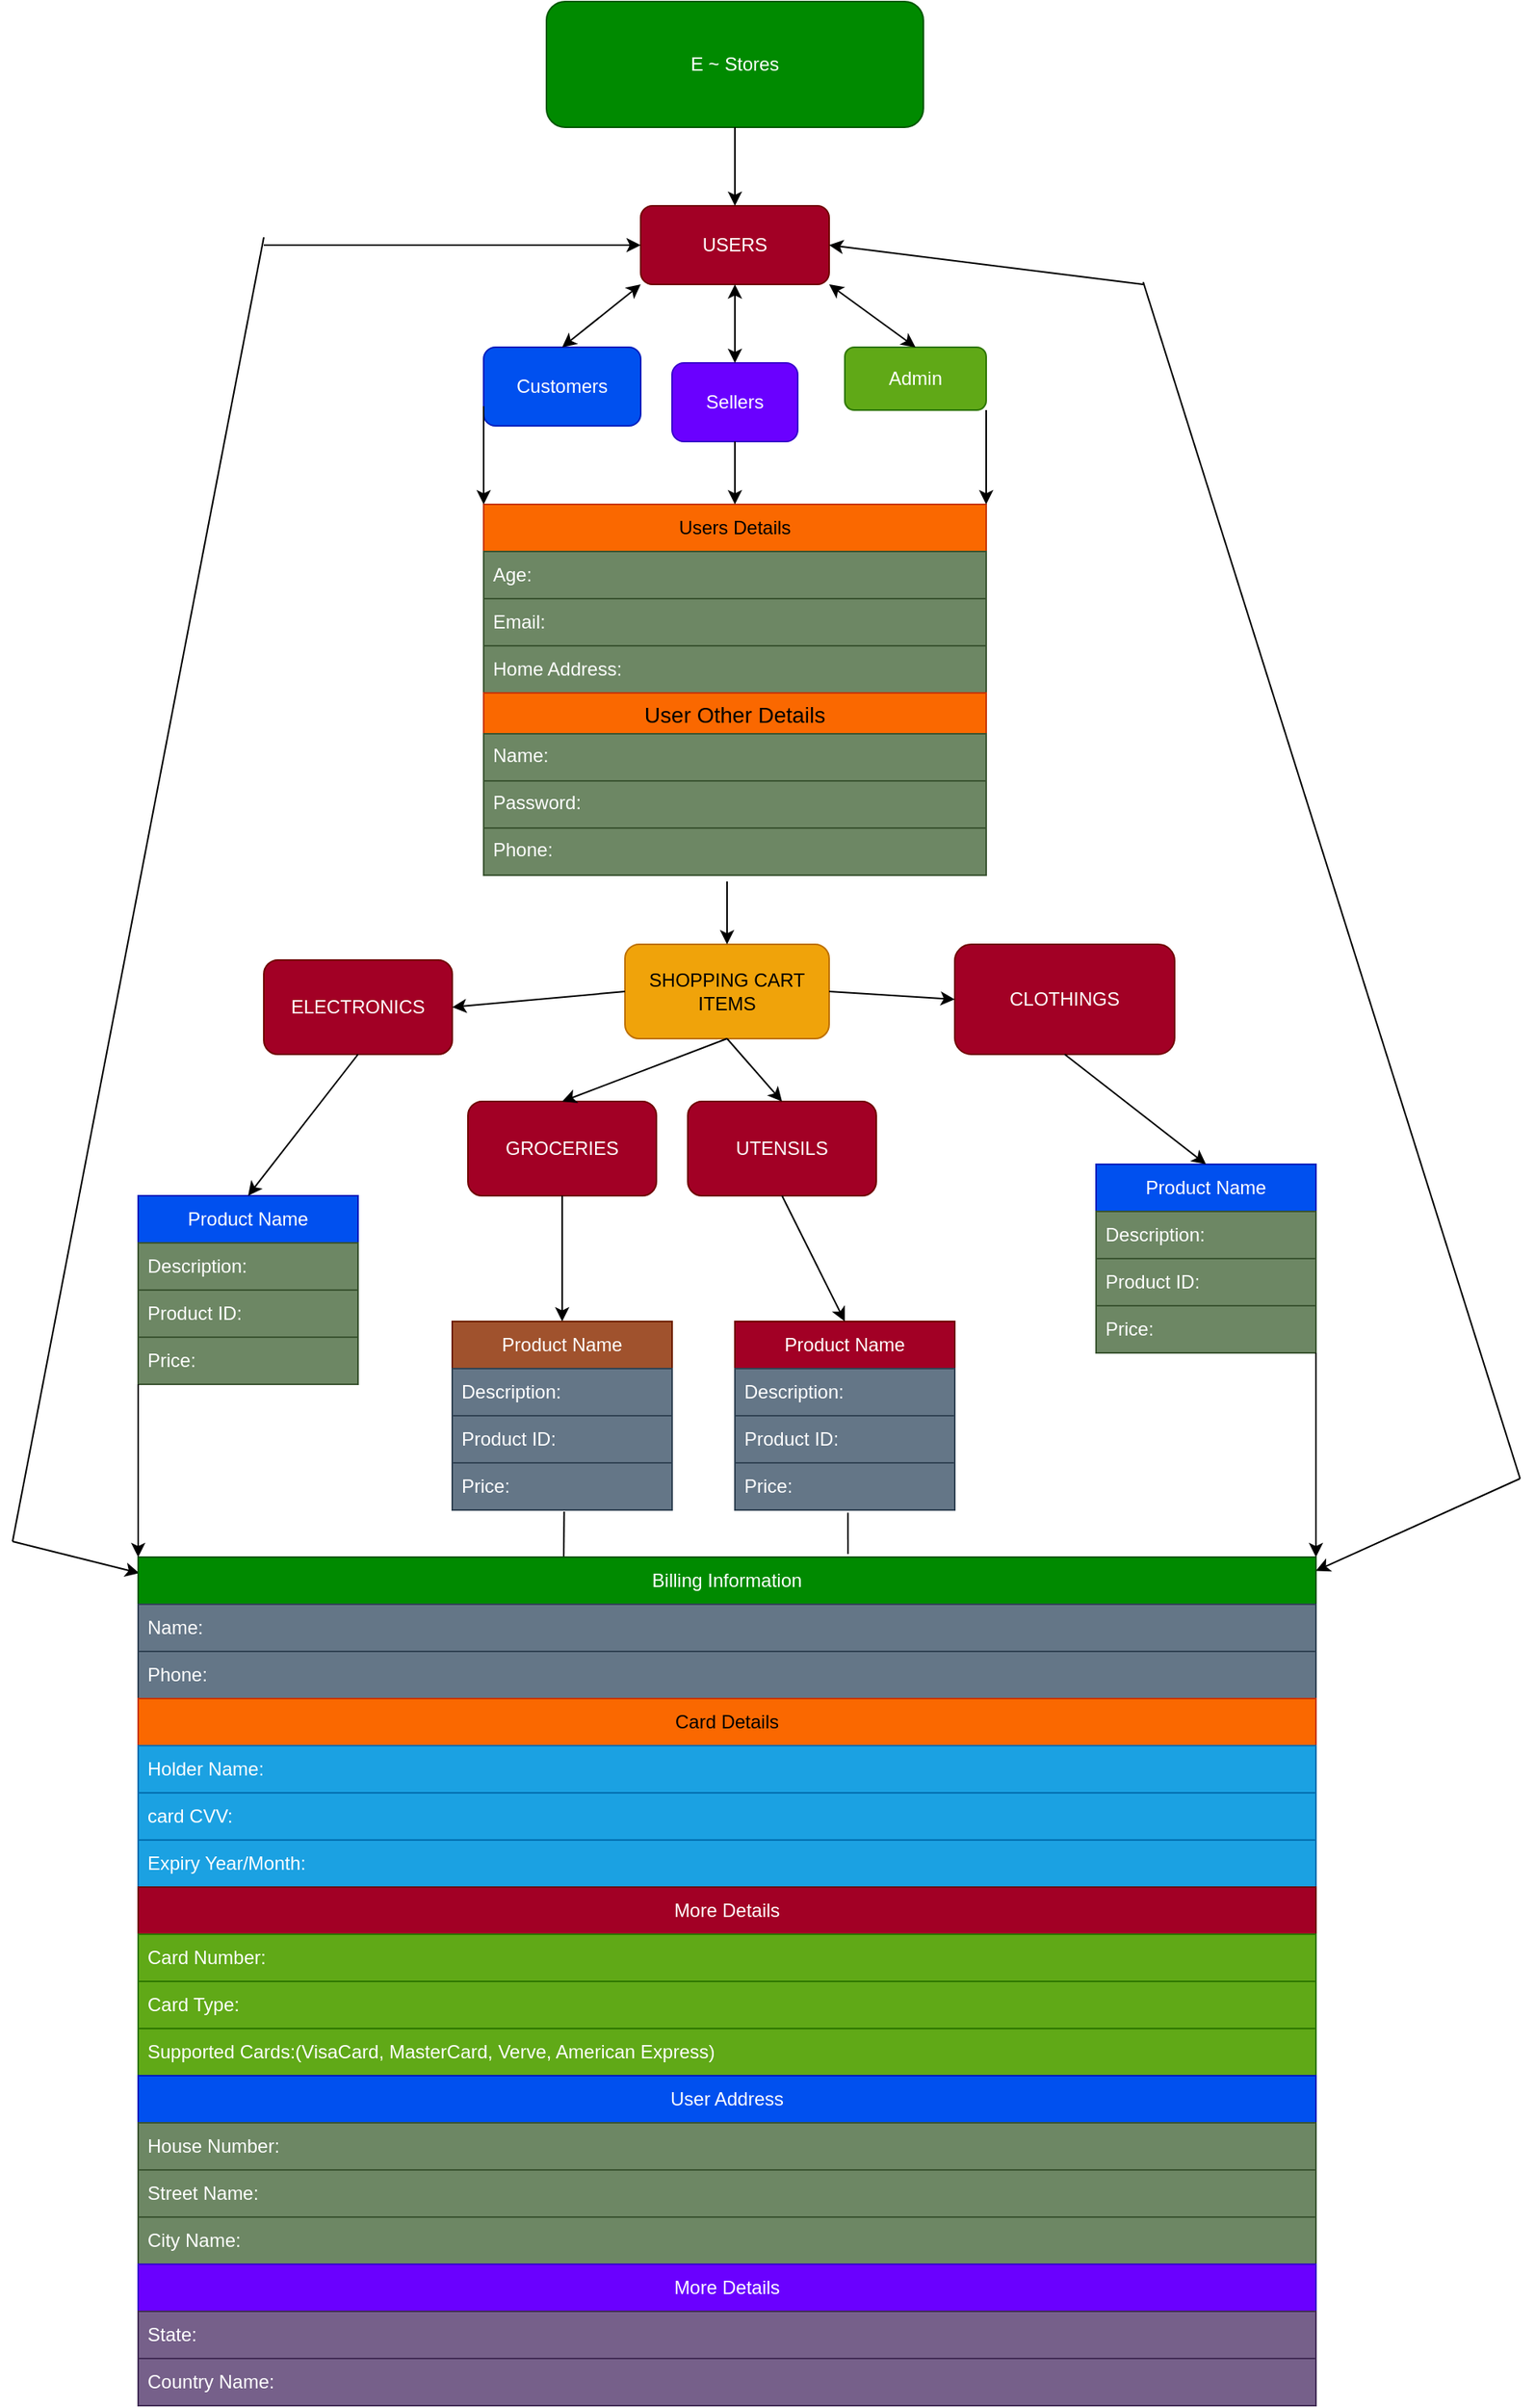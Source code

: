 <mxfile version="24.7.17">
  <diagram name="Page-1" id="V2vnXORwywTm9Ff_jUej">
    <mxGraphModel dx="1223" dy="800" grid="1" gridSize="10" guides="1" tooltips="1" connect="1" arrows="1" fold="1" page="1" pageScale="1" pageWidth="1200" pageHeight="1600" math="0" shadow="0">
      <root>
        <mxCell id="0" />
        <mxCell id="1" parent="0" />
        <mxCell id="o5fLMYKRSajH-GLKhDvp-1" value="E ~ Stores" style="rounded=1;whiteSpace=wrap;html=1;fillColor=#008a00;fontColor=#ffffff;strokeColor=#005700;" vertex="1" parent="1">
          <mxGeometry x="500" y="60" width="240" height="80" as="geometry" />
        </mxCell>
        <mxCell id="o5fLMYKRSajH-GLKhDvp-4" value="USERS" style="rounded=1;whiteSpace=wrap;html=1;fillColor=#a20025;fontColor=#ffffff;strokeColor=#6F0000;" vertex="1" parent="1">
          <mxGeometry x="560" y="190" width="120" height="50" as="geometry" />
        </mxCell>
        <mxCell id="o5fLMYKRSajH-GLKhDvp-7" value="Admin" style="rounded=1;whiteSpace=wrap;html=1;fillColor=#60a917;fontColor=#ffffff;strokeColor=#2D7600;" vertex="1" parent="1">
          <mxGeometry x="690" y="280" width="90" height="40" as="geometry" />
        </mxCell>
        <mxCell id="o5fLMYKRSajH-GLKhDvp-10" value="Sellers" style="rounded=1;whiteSpace=wrap;html=1;fillColor=#6a00ff;fontColor=#ffffff;strokeColor=#3700CC;" vertex="1" parent="1">
          <mxGeometry x="580" y="290" width="80" height="50" as="geometry" />
        </mxCell>
        <mxCell id="o5fLMYKRSajH-GLKhDvp-13" value="Customers" style="rounded=1;whiteSpace=wrap;html=1;fillColor=#0050ef;fontColor=#ffffff;strokeColor=#001DBC;" vertex="1" parent="1">
          <mxGeometry x="460" y="280" width="100" height="50" as="geometry" />
        </mxCell>
        <mxCell id="o5fLMYKRSajH-GLKhDvp-18" value="Users Details" style="swimlane;fontStyle=0;childLayout=stackLayout;horizontal=1;startSize=30;horizontalStack=0;resizeParent=1;resizeParentMax=0;resizeLast=0;collapsible=1;marginBottom=0;whiteSpace=wrap;html=1;fillColor=#fa6800;fontColor=#000000;strokeColor=#C73500;" vertex="1" parent="1">
          <mxGeometry x="460" y="380" width="320" height="120" as="geometry" />
        </mxCell>
        <mxCell id="o5fLMYKRSajH-GLKhDvp-19" value="Age:" style="text;align=left;verticalAlign=middle;spacingLeft=4;spacingRight=4;overflow=hidden;points=[[0,0.5],[1,0.5]];portConstraint=eastwest;rotatable=0;whiteSpace=wrap;html=1;fillColor=#6d8764;fontColor=#ffffff;strokeColor=#3A5431;" vertex="1" parent="o5fLMYKRSajH-GLKhDvp-18">
          <mxGeometry y="30" width="320" height="30" as="geometry" />
        </mxCell>
        <mxCell id="o5fLMYKRSajH-GLKhDvp-20" value="Email:" style="text;align=left;verticalAlign=middle;spacingLeft=4;spacingRight=4;overflow=hidden;points=[[0,0.5],[1,0.5]];portConstraint=eastwest;rotatable=0;whiteSpace=wrap;html=1;fillColor=#6d8764;fontColor=#ffffff;strokeColor=#3A5431;" vertex="1" parent="o5fLMYKRSajH-GLKhDvp-18">
          <mxGeometry y="60" width="320" height="30" as="geometry" />
        </mxCell>
        <mxCell id="o5fLMYKRSajH-GLKhDvp-21" value="Home Address:" style="text;align=left;verticalAlign=middle;spacingLeft=4;spacingRight=4;overflow=hidden;points=[[0,0.5],[1,0.5]];portConstraint=eastwest;rotatable=0;whiteSpace=wrap;html=1;fillColor=#6d8764;fontColor=#ffffff;strokeColor=#3A5431;" vertex="1" parent="o5fLMYKRSajH-GLKhDvp-18">
          <mxGeometry y="90" width="320" height="30" as="geometry" />
        </mxCell>
        <mxCell id="o5fLMYKRSajH-GLKhDvp-30" value="User Other Details" style="swimlane;fontStyle=0;childLayout=stackLayout;horizontal=1;startSize=26;horizontalStack=0;resizeParent=1;resizeParentMax=0;resizeLast=0;collapsible=1;marginBottom=0;align=center;fontSize=14;fillColor=#fa6800;fontColor=#000000;strokeColor=#C73500;" vertex="1" parent="1">
          <mxGeometry x="460" y="500" width="320" height="116" as="geometry" />
        </mxCell>
        <mxCell id="o5fLMYKRSajH-GLKhDvp-31" value="Name:" style="text;strokeColor=#3A5431;fillColor=#6d8764;spacingLeft=4;spacingRight=4;overflow=hidden;rotatable=0;points=[[0,0.5],[1,0.5]];portConstraint=eastwest;fontSize=12;whiteSpace=wrap;html=1;fontColor=#ffffff;" vertex="1" parent="o5fLMYKRSajH-GLKhDvp-30">
          <mxGeometry y="26" width="320" height="30" as="geometry" />
        </mxCell>
        <mxCell id="o5fLMYKRSajH-GLKhDvp-32" value="Password:" style="text;strokeColor=#3A5431;fillColor=#6d8764;spacingLeft=4;spacingRight=4;overflow=hidden;rotatable=0;points=[[0,0.5],[1,0.5]];portConstraint=eastwest;fontSize=12;whiteSpace=wrap;html=1;fontColor=#ffffff;" vertex="1" parent="o5fLMYKRSajH-GLKhDvp-30">
          <mxGeometry y="56" width="320" height="30" as="geometry" />
        </mxCell>
        <mxCell id="o5fLMYKRSajH-GLKhDvp-33" value="Phone:" style="text;strokeColor=#3A5431;fillColor=#6d8764;spacingLeft=4;spacingRight=4;overflow=hidden;rotatable=0;points=[[0,0.5],[1,0.5]];portConstraint=eastwest;fontSize=12;whiteSpace=wrap;html=1;fontColor=#ffffff;" vertex="1" parent="o5fLMYKRSajH-GLKhDvp-30">
          <mxGeometry y="86" width="320" height="30" as="geometry" />
        </mxCell>
        <mxCell id="o5fLMYKRSajH-GLKhDvp-35" value="SHOPPING CART&lt;div&gt;ITEMS&lt;/div&gt;" style="rounded=1;whiteSpace=wrap;html=1;fillColor=#f0a30a;fontColor=#000000;strokeColor=#BD7000;" vertex="1" parent="1">
          <mxGeometry x="550" y="660" width="130" height="60" as="geometry" />
        </mxCell>
        <mxCell id="o5fLMYKRSajH-GLKhDvp-37" value="ELECTRONICS" style="rounded=1;whiteSpace=wrap;html=1;fillColor=#a20025;fontColor=#ffffff;strokeColor=#6F0000;" vertex="1" parent="1">
          <mxGeometry x="320" y="670" width="120" height="60" as="geometry" />
        </mxCell>
        <mxCell id="o5fLMYKRSajH-GLKhDvp-39" value="GROCERIES" style="rounded=1;whiteSpace=wrap;html=1;fillColor=#a20025;fontColor=#ffffff;strokeColor=#6F0000;" vertex="1" parent="1">
          <mxGeometry x="450" y="760" width="120" height="60" as="geometry" />
        </mxCell>
        <mxCell id="o5fLMYKRSajH-GLKhDvp-42" value="UTENSILS" style="rounded=1;whiteSpace=wrap;html=1;fillColor=#a20025;fontColor=#ffffff;strokeColor=#6F0000;" vertex="1" parent="1">
          <mxGeometry x="590" y="760" width="120" height="60" as="geometry" />
        </mxCell>
        <mxCell id="o5fLMYKRSajH-GLKhDvp-44" value="CLOTHINGS" style="rounded=1;whiteSpace=wrap;html=1;fillColor=#a20025;fontColor=#ffffff;strokeColor=#6F0000;" vertex="1" parent="1">
          <mxGeometry x="760" y="660" width="140" height="70" as="geometry" />
        </mxCell>
        <mxCell id="o5fLMYKRSajH-GLKhDvp-46" value="Product Name" style="swimlane;fontStyle=0;childLayout=stackLayout;horizontal=1;startSize=30;horizontalStack=0;resizeParent=1;resizeParentMax=0;resizeLast=0;collapsible=1;marginBottom=0;whiteSpace=wrap;html=1;fillColor=#0050ef;fontColor=#ffffff;strokeColor=#001DBC;" vertex="1" parent="1">
          <mxGeometry x="240" y="820" width="140" height="120" as="geometry" />
        </mxCell>
        <mxCell id="o5fLMYKRSajH-GLKhDvp-47" value="Description:" style="text;strokeColor=#3A5431;fillColor=#6d8764;align=left;verticalAlign=middle;spacingLeft=4;spacingRight=4;overflow=hidden;points=[[0,0.5],[1,0.5]];portConstraint=eastwest;rotatable=0;whiteSpace=wrap;html=1;fontColor=#ffffff;" vertex="1" parent="o5fLMYKRSajH-GLKhDvp-46">
          <mxGeometry y="30" width="140" height="30" as="geometry" />
        </mxCell>
        <mxCell id="o5fLMYKRSajH-GLKhDvp-48" value="Product ID:" style="text;strokeColor=#3A5431;fillColor=#6d8764;align=left;verticalAlign=middle;spacingLeft=4;spacingRight=4;overflow=hidden;points=[[0,0.5],[1,0.5]];portConstraint=eastwest;rotatable=0;whiteSpace=wrap;html=1;fontColor=#ffffff;" vertex="1" parent="o5fLMYKRSajH-GLKhDvp-46">
          <mxGeometry y="60" width="140" height="30" as="geometry" />
        </mxCell>
        <mxCell id="o5fLMYKRSajH-GLKhDvp-49" value="Price:" style="text;strokeColor=#3A5431;fillColor=#6d8764;align=left;verticalAlign=middle;spacingLeft=4;spacingRight=4;overflow=hidden;points=[[0,0.5],[1,0.5]];portConstraint=eastwest;rotatable=0;whiteSpace=wrap;html=1;fontColor=#ffffff;" vertex="1" parent="o5fLMYKRSajH-GLKhDvp-46">
          <mxGeometry y="90" width="140" height="30" as="geometry" />
        </mxCell>
        <mxCell id="o5fLMYKRSajH-GLKhDvp-51" value="Product Name" style="swimlane;fontStyle=0;childLayout=stackLayout;horizontal=1;startSize=30;horizontalStack=0;resizeParent=1;resizeParentMax=0;resizeLast=0;collapsible=1;marginBottom=0;whiteSpace=wrap;html=1;fillColor=#a0522d;fontColor=#ffffff;strokeColor=#6D1F00;" vertex="1" parent="1">
          <mxGeometry x="440" y="900" width="140" height="120" as="geometry" />
        </mxCell>
        <mxCell id="o5fLMYKRSajH-GLKhDvp-52" value="Description:" style="text;strokeColor=#314354;fillColor=#647687;align=left;verticalAlign=middle;spacingLeft=4;spacingRight=4;overflow=hidden;points=[[0,0.5],[1,0.5]];portConstraint=eastwest;rotatable=0;whiteSpace=wrap;html=1;fontColor=#ffffff;" vertex="1" parent="o5fLMYKRSajH-GLKhDvp-51">
          <mxGeometry y="30" width="140" height="30" as="geometry" />
        </mxCell>
        <mxCell id="o5fLMYKRSajH-GLKhDvp-53" value="Product ID:" style="text;strokeColor=#314354;fillColor=#647687;align=left;verticalAlign=middle;spacingLeft=4;spacingRight=4;overflow=hidden;points=[[0,0.5],[1,0.5]];portConstraint=eastwest;rotatable=0;whiteSpace=wrap;html=1;fontColor=#ffffff;" vertex="1" parent="o5fLMYKRSajH-GLKhDvp-51">
          <mxGeometry y="60" width="140" height="30" as="geometry" />
        </mxCell>
        <mxCell id="o5fLMYKRSajH-GLKhDvp-54" value="Price:" style="text;strokeColor=#314354;fillColor=#647687;align=left;verticalAlign=middle;spacingLeft=4;spacingRight=4;overflow=hidden;points=[[0,0.5],[1,0.5]];portConstraint=eastwest;rotatable=0;whiteSpace=wrap;html=1;fontColor=#ffffff;" vertex="1" parent="o5fLMYKRSajH-GLKhDvp-51">
          <mxGeometry y="90" width="140" height="30" as="geometry" />
        </mxCell>
        <mxCell id="o5fLMYKRSajH-GLKhDvp-56" value="Product Name" style="swimlane;fontStyle=0;childLayout=stackLayout;horizontal=1;startSize=30;horizontalStack=0;resizeParent=1;resizeParentMax=0;resizeLast=0;collapsible=1;marginBottom=0;whiteSpace=wrap;html=1;fillColor=#a20025;fontColor=#ffffff;strokeColor=#6F0000;" vertex="1" parent="1">
          <mxGeometry x="620" y="900" width="140" height="120" as="geometry" />
        </mxCell>
        <mxCell id="o5fLMYKRSajH-GLKhDvp-57" value="Description:" style="text;strokeColor=#314354;fillColor=#647687;align=left;verticalAlign=middle;spacingLeft=4;spacingRight=4;overflow=hidden;points=[[0,0.5],[1,0.5]];portConstraint=eastwest;rotatable=0;whiteSpace=wrap;html=1;fontColor=#ffffff;" vertex="1" parent="o5fLMYKRSajH-GLKhDvp-56">
          <mxGeometry y="30" width="140" height="30" as="geometry" />
        </mxCell>
        <mxCell id="o5fLMYKRSajH-GLKhDvp-58" value="Product ID:" style="text;strokeColor=#314354;fillColor=#647687;align=left;verticalAlign=middle;spacingLeft=4;spacingRight=4;overflow=hidden;points=[[0,0.5],[1,0.5]];portConstraint=eastwest;rotatable=0;whiteSpace=wrap;html=1;fontColor=#ffffff;" vertex="1" parent="o5fLMYKRSajH-GLKhDvp-56">
          <mxGeometry y="60" width="140" height="30" as="geometry" />
        </mxCell>
        <mxCell id="o5fLMYKRSajH-GLKhDvp-59" value="Price:" style="text;strokeColor=#314354;fillColor=#647687;align=left;verticalAlign=middle;spacingLeft=4;spacingRight=4;overflow=hidden;points=[[0,0.5],[1,0.5]];portConstraint=eastwest;rotatable=0;whiteSpace=wrap;html=1;fontColor=#ffffff;" vertex="1" parent="o5fLMYKRSajH-GLKhDvp-56">
          <mxGeometry y="90" width="140" height="30" as="geometry" />
        </mxCell>
        <mxCell id="o5fLMYKRSajH-GLKhDvp-61" value="Product Name" style="swimlane;fontStyle=0;childLayout=stackLayout;horizontal=1;startSize=30;horizontalStack=0;resizeParent=1;resizeParentMax=0;resizeLast=0;collapsible=1;marginBottom=0;whiteSpace=wrap;html=1;fillColor=#0050ef;fontColor=#ffffff;strokeColor=#001DBC;" vertex="1" parent="1">
          <mxGeometry x="850" y="800" width="140" height="120" as="geometry" />
        </mxCell>
        <mxCell id="o5fLMYKRSajH-GLKhDvp-62" value="Description:" style="text;strokeColor=#3A5431;fillColor=#6d8764;align=left;verticalAlign=middle;spacingLeft=4;spacingRight=4;overflow=hidden;points=[[0,0.5],[1,0.5]];portConstraint=eastwest;rotatable=0;whiteSpace=wrap;html=1;fontColor=#ffffff;" vertex="1" parent="o5fLMYKRSajH-GLKhDvp-61">
          <mxGeometry y="30" width="140" height="30" as="geometry" />
        </mxCell>
        <mxCell id="o5fLMYKRSajH-GLKhDvp-63" value="Product ID:" style="text;strokeColor=#3A5431;fillColor=#6d8764;align=left;verticalAlign=middle;spacingLeft=4;spacingRight=4;overflow=hidden;points=[[0,0.5],[1,0.5]];portConstraint=eastwest;rotatable=0;whiteSpace=wrap;html=1;fontColor=#ffffff;" vertex="1" parent="o5fLMYKRSajH-GLKhDvp-61">
          <mxGeometry y="60" width="140" height="30" as="geometry" />
        </mxCell>
        <mxCell id="o5fLMYKRSajH-GLKhDvp-64" value="Price:" style="text;strokeColor=#3A5431;fillColor=#6d8764;align=left;verticalAlign=middle;spacingLeft=4;spacingRight=4;overflow=hidden;points=[[0,0.5],[1,0.5]];portConstraint=eastwest;rotatable=0;whiteSpace=wrap;html=1;fontColor=#ffffff;" vertex="1" parent="o5fLMYKRSajH-GLKhDvp-61">
          <mxGeometry y="90" width="140" height="30" as="geometry" />
        </mxCell>
        <mxCell id="o5fLMYKRSajH-GLKhDvp-72" value="" style="endArrow=none;html=1;rounded=0;entryX=0.509;entryY=1.035;entryDx=0;entryDy=0;entryPerimeter=0;" edge="1" parent="1" target="o5fLMYKRSajH-GLKhDvp-54">
          <mxGeometry width="50" height="50" relative="1" as="geometry">
            <mxPoint x="511" y="1050" as="sourcePoint" />
            <mxPoint x="590" y="1010" as="targetPoint" />
          </mxGeometry>
        </mxCell>
        <mxCell id="o5fLMYKRSajH-GLKhDvp-73" value="" style="endArrow=none;html=1;rounded=0;entryX=0.514;entryY=1.06;entryDx=0;entryDy=0;entryPerimeter=0;" edge="1" parent="1" target="o5fLMYKRSajH-GLKhDvp-59">
          <mxGeometry width="50" height="50" relative="1" as="geometry">
            <mxPoint x="692" y="1048" as="sourcePoint" />
            <mxPoint x="590" y="1010" as="targetPoint" />
          </mxGeometry>
        </mxCell>
        <mxCell id="o5fLMYKRSajH-GLKhDvp-76" value="" style="endArrow=classic;html=1;rounded=0;entryX=0;entryY=0.5;entryDx=0;entryDy=0;" edge="1" parent="1" target="o5fLMYKRSajH-GLKhDvp-4">
          <mxGeometry width="50" height="50" relative="1" as="geometry">
            <mxPoint x="320" y="215" as="sourcePoint" />
            <mxPoint x="590" y="100" as="targetPoint" />
          </mxGeometry>
        </mxCell>
        <mxCell id="o5fLMYKRSajH-GLKhDvp-77" value="" style="endArrow=none;html=1;rounded=0;" edge="1" parent="1">
          <mxGeometry width="50" height="50" relative="1" as="geometry">
            <mxPoint x="160" y="1040" as="sourcePoint" />
            <mxPoint x="320" y="210" as="targetPoint" />
          </mxGeometry>
        </mxCell>
        <mxCell id="o5fLMYKRSajH-GLKhDvp-78" value="" style="endArrow=classic;html=1;rounded=0;entryX=0.001;entryY=0.17;entryDx=0;entryDy=0;entryPerimeter=0;" edge="1" parent="1">
          <mxGeometry width="50" height="50" relative="1" as="geometry">
            <mxPoint x="160" y="1040" as="sourcePoint" />
            <mxPoint x="240.75" y="1060.2" as="targetPoint" />
          </mxGeometry>
        </mxCell>
        <mxCell id="o5fLMYKRSajH-GLKhDvp-81" value="" style="endArrow=classic;html=1;rounded=0;entryX=1;entryY=0.145;entryDx=0;entryDy=0;entryPerimeter=0;" edge="1" parent="1">
          <mxGeometry width="50" height="50" relative="1" as="geometry">
            <mxPoint x="1120" y="1000" as="sourcePoint" />
            <mxPoint x="990" y="1058.7" as="targetPoint" />
          </mxGeometry>
        </mxCell>
        <mxCell id="o5fLMYKRSajH-GLKhDvp-82" value="" style="endArrow=none;html=1;rounded=0;" edge="1" parent="1">
          <mxGeometry width="50" height="50" relative="1" as="geometry">
            <mxPoint x="1120" y="1000" as="sourcePoint" />
            <mxPoint x="880" y="238.506" as="targetPoint" />
          </mxGeometry>
        </mxCell>
        <mxCell id="o5fLMYKRSajH-GLKhDvp-83" value="" style="endArrow=classic;html=1;rounded=0;entryX=1;entryY=0.5;entryDx=0;entryDy=0;" edge="1" parent="1" target="o5fLMYKRSajH-GLKhDvp-4">
          <mxGeometry width="50" height="50" relative="1" as="geometry">
            <mxPoint x="880" y="240" as="sourcePoint" />
            <mxPoint x="780" y="250" as="targetPoint" />
          </mxGeometry>
        </mxCell>
        <mxCell id="o5fLMYKRSajH-GLKhDvp-84" value="Billing Information" style="swimlane;fontStyle=0;childLayout=stackLayout;horizontal=1;startSize=30;horizontalStack=0;resizeParent=1;resizeParentMax=0;resizeLast=0;collapsible=1;marginBottom=0;whiteSpace=wrap;html=1;fillColor=#008a00;fontColor=#ffffff;strokeColor=#005700;" vertex="1" parent="1">
          <mxGeometry x="240" y="1050" width="750" height="90" as="geometry" />
        </mxCell>
        <mxCell id="o5fLMYKRSajH-GLKhDvp-85" value="Name:" style="text;strokeColor=#314354;fillColor=#647687;align=left;verticalAlign=middle;spacingLeft=4;spacingRight=4;overflow=hidden;points=[[0,0.5],[1,0.5]];portConstraint=eastwest;rotatable=0;whiteSpace=wrap;html=1;fontColor=#ffffff;" vertex="1" parent="o5fLMYKRSajH-GLKhDvp-84">
          <mxGeometry y="30" width="750" height="30" as="geometry" />
        </mxCell>
        <mxCell id="o5fLMYKRSajH-GLKhDvp-86" value="Phone:" style="text;strokeColor=#314354;fillColor=#647687;align=left;verticalAlign=middle;spacingLeft=4;spacingRight=4;overflow=hidden;points=[[0,0.5],[1,0.5]];portConstraint=eastwest;rotatable=0;whiteSpace=wrap;html=1;fontColor=#ffffff;" vertex="1" parent="o5fLMYKRSajH-GLKhDvp-84">
          <mxGeometry y="60" width="750" height="30" as="geometry" />
        </mxCell>
        <mxCell id="o5fLMYKRSajH-GLKhDvp-93" value="Card Details" style="swimlane;fontStyle=0;childLayout=stackLayout;horizontal=1;startSize=30;horizontalStack=0;resizeParent=1;resizeParentMax=0;resizeLast=0;collapsible=1;marginBottom=0;whiteSpace=wrap;html=1;fillColor=#fa6800;fontColor=#000000;strokeColor=#C73500;" vertex="1" parent="1">
          <mxGeometry x="240" y="1140" width="750" height="120" as="geometry" />
        </mxCell>
        <mxCell id="o5fLMYKRSajH-GLKhDvp-94" value="Holder Name:" style="text;strokeColor=#006EAF;fillColor=#1ba1e2;align=left;verticalAlign=middle;spacingLeft=4;spacingRight=4;overflow=hidden;points=[[0,0.5],[1,0.5]];portConstraint=eastwest;rotatable=0;whiteSpace=wrap;html=1;fontColor=#ffffff;" vertex="1" parent="o5fLMYKRSajH-GLKhDvp-93">
          <mxGeometry y="30" width="750" height="30" as="geometry" />
        </mxCell>
        <mxCell id="o5fLMYKRSajH-GLKhDvp-95" value="card CVV:" style="text;strokeColor=#006EAF;fillColor=#1ba1e2;align=left;verticalAlign=middle;spacingLeft=4;spacingRight=4;overflow=hidden;points=[[0,0.5],[1,0.5]];portConstraint=eastwest;rotatable=0;whiteSpace=wrap;html=1;fontColor=#ffffff;" vertex="1" parent="o5fLMYKRSajH-GLKhDvp-93">
          <mxGeometry y="60" width="750" height="30" as="geometry" />
        </mxCell>
        <mxCell id="o5fLMYKRSajH-GLKhDvp-96" value="Expiry Year/Month:" style="text;strokeColor=#006EAF;fillColor=#1ba1e2;align=left;verticalAlign=middle;spacingLeft=4;spacingRight=4;overflow=hidden;points=[[0,0.5],[1,0.5]];portConstraint=eastwest;rotatable=0;whiteSpace=wrap;html=1;fontColor=#ffffff;" vertex="1" parent="o5fLMYKRSajH-GLKhDvp-93">
          <mxGeometry y="90" width="750" height="30" as="geometry" />
        </mxCell>
        <mxCell id="o5fLMYKRSajH-GLKhDvp-97" value="More Details" style="swimlane;fontStyle=0;childLayout=stackLayout;horizontal=1;startSize=30;horizontalStack=0;resizeParent=1;resizeParentMax=0;resizeLast=0;collapsible=1;marginBottom=0;whiteSpace=wrap;html=1;fillColor=#a20025;fontColor=#ffffff;strokeColor=#6F0000;" vertex="1" parent="1">
          <mxGeometry x="240" y="1260" width="750" height="120" as="geometry" />
        </mxCell>
        <mxCell id="o5fLMYKRSajH-GLKhDvp-98" value="Card Number:" style="text;strokeColor=#2D7600;fillColor=#60a917;align=left;verticalAlign=middle;spacingLeft=4;spacingRight=4;overflow=hidden;points=[[0,0.5],[1,0.5]];portConstraint=eastwest;rotatable=0;whiteSpace=wrap;html=1;fontColor=#ffffff;" vertex="1" parent="o5fLMYKRSajH-GLKhDvp-97">
          <mxGeometry y="30" width="750" height="30" as="geometry" />
        </mxCell>
        <mxCell id="o5fLMYKRSajH-GLKhDvp-99" value="Card Type:" style="text;strokeColor=#2D7600;fillColor=#60a917;align=left;verticalAlign=middle;spacingLeft=4;spacingRight=4;overflow=hidden;points=[[0,0.5],[1,0.5]];portConstraint=eastwest;rotatable=0;whiteSpace=wrap;html=1;fontColor=#ffffff;" vertex="1" parent="o5fLMYKRSajH-GLKhDvp-97">
          <mxGeometry y="60" width="750" height="30" as="geometry" />
        </mxCell>
        <mxCell id="o5fLMYKRSajH-GLKhDvp-100" value="Supported Cards:(VisaCard, MasterCard, Verve, American Express)" style="text;strokeColor=#2D7600;fillColor=#60a917;align=left;verticalAlign=middle;spacingLeft=4;spacingRight=4;overflow=hidden;points=[[0,0.5],[1,0.5]];portConstraint=eastwest;rotatable=0;whiteSpace=wrap;html=1;fontColor=#ffffff;" vertex="1" parent="o5fLMYKRSajH-GLKhDvp-97">
          <mxGeometry y="90" width="750" height="30" as="geometry" />
        </mxCell>
        <mxCell id="o5fLMYKRSajH-GLKhDvp-105" value="User Address" style="swimlane;fontStyle=0;childLayout=stackLayout;horizontal=1;startSize=30;horizontalStack=0;resizeParent=1;resizeParentMax=0;resizeLast=0;collapsible=1;marginBottom=0;whiteSpace=wrap;html=1;fillColor=#0050ef;fontColor=#ffffff;strokeColor=#001DBC;" vertex="1" parent="1">
          <mxGeometry x="240" y="1380" width="750" height="120" as="geometry" />
        </mxCell>
        <mxCell id="o5fLMYKRSajH-GLKhDvp-106" value="House Number:" style="text;strokeColor=#3A5431;fillColor=#6d8764;align=left;verticalAlign=middle;spacingLeft=4;spacingRight=4;overflow=hidden;points=[[0,0.5],[1,0.5]];portConstraint=eastwest;rotatable=0;whiteSpace=wrap;html=1;fontColor=#ffffff;" vertex="1" parent="o5fLMYKRSajH-GLKhDvp-105">
          <mxGeometry y="30" width="750" height="30" as="geometry" />
        </mxCell>
        <mxCell id="o5fLMYKRSajH-GLKhDvp-107" value="Street Name:" style="text;strokeColor=#3A5431;fillColor=#6d8764;align=left;verticalAlign=middle;spacingLeft=4;spacingRight=4;overflow=hidden;points=[[0,0.5],[1,0.5]];portConstraint=eastwest;rotatable=0;whiteSpace=wrap;html=1;fontColor=#ffffff;" vertex="1" parent="o5fLMYKRSajH-GLKhDvp-105">
          <mxGeometry y="60" width="750" height="30" as="geometry" />
        </mxCell>
        <mxCell id="o5fLMYKRSajH-GLKhDvp-108" value="City Name:" style="text;strokeColor=#3A5431;fillColor=#6d8764;align=left;verticalAlign=middle;spacingLeft=4;spacingRight=4;overflow=hidden;points=[[0,0.5],[1,0.5]];portConstraint=eastwest;rotatable=0;whiteSpace=wrap;html=1;fontColor=#ffffff;" vertex="1" parent="o5fLMYKRSajH-GLKhDvp-105">
          <mxGeometry y="90" width="750" height="30" as="geometry" />
        </mxCell>
        <mxCell id="o5fLMYKRSajH-GLKhDvp-109" value="More Details" style="swimlane;fontStyle=0;childLayout=stackLayout;horizontal=1;startSize=30;horizontalStack=0;resizeParent=1;resizeParentMax=0;resizeLast=0;collapsible=1;marginBottom=0;whiteSpace=wrap;html=1;fillColor=#6a00ff;fontColor=#ffffff;strokeColor=#3700CC;" vertex="1" parent="1">
          <mxGeometry x="240" y="1500" width="750" height="90" as="geometry" />
        </mxCell>
        <mxCell id="o5fLMYKRSajH-GLKhDvp-110" value="State:" style="text;strokeColor=#432D57;fillColor=#76608a;align=left;verticalAlign=middle;spacingLeft=4;spacingRight=4;overflow=hidden;points=[[0,0.5],[1,0.5]];portConstraint=eastwest;rotatable=0;whiteSpace=wrap;html=1;fontColor=#ffffff;" vertex="1" parent="o5fLMYKRSajH-GLKhDvp-109">
          <mxGeometry y="30" width="750" height="30" as="geometry" />
        </mxCell>
        <mxCell id="o5fLMYKRSajH-GLKhDvp-111" value="Country Name:" style="text;strokeColor=#432D57;fillColor=#76608a;align=left;verticalAlign=middle;spacingLeft=4;spacingRight=4;overflow=hidden;points=[[0,0.5],[1,0.5]];portConstraint=eastwest;rotatable=0;whiteSpace=wrap;html=1;fontColor=#ffffff;" vertex="1" parent="o5fLMYKRSajH-GLKhDvp-109">
          <mxGeometry y="60" width="750" height="30" as="geometry" />
        </mxCell>
        <mxCell id="o5fLMYKRSajH-GLKhDvp-113" value="" style="endArrow=classic;html=1;rounded=0;entryX=0.5;entryY=0;entryDx=0;entryDy=0;exitX=0.5;exitY=1;exitDx=0;exitDy=0;" edge="1" parent="1" source="o5fLMYKRSajH-GLKhDvp-39" target="o5fLMYKRSajH-GLKhDvp-51">
          <mxGeometry width="50" height="50" relative="1" as="geometry">
            <mxPoint x="610" y="970" as="sourcePoint" />
            <mxPoint x="660" y="920" as="targetPoint" />
          </mxGeometry>
        </mxCell>
        <mxCell id="o5fLMYKRSajH-GLKhDvp-114" value="" style="endArrow=classic;html=1;rounded=0;entryX=0.5;entryY=0;entryDx=0;entryDy=0;exitX=0.5;exitY=1;exitDx=0;exitDy=0;" edge="1" parent="1" source="o5fLMYKRSajH-GLKhDvp-42" target="o5fLMYKRSajH-GLKhDvp-56">
          <mxGeometry width="50" height="50" relative="1" as="geometry">
            <mxPoint x="610" y="970" as="sourcePoint" />
            <mxPoint x="660" y="920" as="targetPoint" />
          </mxGeometry>
        </mxCell>
        <mxCell id="o5fLMYKRSajH-GLKhDvp-115" value="" style="endArrow=classic;html=1;rounded=0;entryX=0.5;entryY=0;entryDx=0;entryDy=0;exitX=0.5;exitY=1;exitDx=0;exitDy=0;" edge="1" parent="1" source="o5fLMYKRSajH-GLKhDvp-44" target="o5fLMYKRSajH-GLKhDvp-61">
          <mxGeometry width="50" height="50" relative="1" as="geometry">
            <mxPoint x="610" y="970" as="sourcePoint" />
            <mxPoint x="660" y="920" as="targetPoint" />
          </mxGeometry>
        </mxCell>
        <mxCell id="o5fLMYKRSajH-GLKhDvp-117" value="" style="endArrow=classic;html=1;rounded=0;entryX=0.5;entryY=0;entryDx=0;entryDy=0;exitX=0.5;exitY=1;exitDx=0;exitDy=0;" edge="1" parent="1" source="o5fLMYKRSajH-GLKhDvp-37" target="o5fLMYKRSajH-GLKhDvp-46">
          <mxGeometry width="50" height="50" relative="1" as="geometry">
            <mxPoint x="610" y="970" as="sourcePoint" />
            <mxPoint x="420" y="820" as="targetPoint" />
          </mxGeometry>
        </mxCell>
        <mxCell id="o5fLMYKRSajH-GLKhDvp-119" value="" style="endArrow=classic;html=1;rounded=0;entryX=1;entryY=0.5;entryDx=0;entryDy=0;exitX=0;exitY=0.5;exitDx=0;exitDy=0;" edge="1" parent="1" source="o5fLMYKRSajH-GLKhDvp-35" target="o5fLMYKRSajH-GLKhDvp-37">
          <mxGeometry width="50" height="50" relative="1" as="geometry">
            <mxPoint x="610" y="970" as="sourcePoint" />
            <mxPoint x="660" y="920" as="targetPoint" />
          </mxGeometry>
        </mxCell>
        <mxCell id="o5fLMYKRSajH-GLKhDvp-120" value="" style="endArrow=classic;html=1;rounded=0;entryX=0;entryY=0.5;entryDx=0;entryDy=0;exitX=1;exitY=0.5;exitDx=0;exitDy=0;" edge="1" parent="1" source="o5fLMYKRSajH-GLKhDvp-35" target="o5fLMYKRSajH-GLKhDvp-44">
          <mxGeometry width="50" height="50" relative="1" as="geometry">
            <mxPoint x="610" y="970" as="sourcePoint" />
            <mxPoint x="660" y="920" as="targetPoint" />
          </mxGeometry>
        </mxCell>
        <mxCell id="o5fLMYKRSajH-GLKhDvp-121" value="" style="endArrow=classic;html=1;rounded=0;entryX=0.5;entryY=0;entryDx=0;entryDy=0;exitX=0.5;exitY=1;exitDx=0;exitDy=0;" edge="1" parent="1" source="o5fLMYKRSajH-GLKhDvp-35" target="o5fLMYKRSajH-GLKhDvp-42">
          <mxGeometry width="50" height="50" relative="1" as="geometry">
            <mxPoint x="610" y="970" as="sourcePoint" />
            <mxPoint x="660" y="920" as="targetPoint" />
          </mxGeometry>
        </mxCell>
        <mxCell id="o5fLMYKRSajH-GLKhDvp-122" value="" style="endArrow=classic;html=1;rounded=0;entryX=0.5;entryY=0;entryDx=0;entryDy=0;exitX=0.5;exitY=1;exitDx=0;exitDy=0;" edge="1" parent="1" source="o5fLMYKRSajH-GLKhDvp-35" target="o5fLMYKRSajH-GLKhDvp-39">
          <mxGeometry width="50" height="50" relative="1" as="geometry">
            <mxPoint x="610" y="970" as="sourcePoint" />
            <mxPoint x="660" y="920" as="targetPoint" />
          </mxGeometry>
        </mxCell>
        <mxCell id="o5fLMYKRSajH-GLKhDvp-123" value="" style="endArrow=classic;html=1;rounded=0;entryX=0;entryY=0;entryDx=0;entryDy=0;exitX=0;exitY=1;exitDx=0;exitDy=0;" edge="1" parent="1" source="o5fLMYKRSajH-GLKhDvp-46" target="o5fLMYKRSajH-GLKhDvp-84">
          <mxGeometry width="50" height="50" relative="1" as="geometry">
            <mxPoint x="610" y="970" as="sourcePoint" />
            <mxPoint x="660" y="920" as="targetPoint" />
          </mxGeometry>
        </mxCell>
        <mxCell id="o5fLMYKRSajH-GLKhDvp-124" value="" style="endArrow=classic;html=1;rounded=0;entryX=1;entryY=0;entryDx=0;entryDy=0;exitX=1;exitY=1;exitDx=0;exitDy=0;" edge="1" parent="1" source="o5fLMYKRSajH-GLKhDvp-61" target="o5fLMYKRSajH-GLKhDvp-84">
          <mxGeometry width="50" height="50" relative="1" as="geometry">
            <mxPoint x="610" y="970" as="sourcePoint" />
            <mxPoint x="660" y="920" as="targetPoint" />
          </mxGeometry>
        </mxCell>
        <mxCell id="o5fLMYKRSajH-GLKhDvp-125" value="" style="endArrow=classic;html=1;rounded=0;entryX=0.5;entryY=0;entryDx=0;entryDy=0;" edge="1" parent="1" target="o5fLMYKRSajH-GLKhDvp-35">
          <mxGeometry width="50" height="50" relative="1" as="geometry">
            <mxPoint x="615" y="620" as="sourcePoint" />
            <mxPoint x="660" y="470" as="targetPoint" />
          </mxGeometry>
        </mxCell>
        <mxCell id="o5fLMYKRSajH-GLKhDvp-126" value="" style="endArrow=classic;html=1;rounded=0;entryX=0.5;entryY=0;entryDx=0;entryDy=0;exitX=0.5;exitY=1;exitDx=0;exitDy=0;" edge="1" parent="1" source="o5fLMYKRSajH-GLKhDvp-10" target="o5fLMYKRSajH-GLKhDvp-18">
          <mxGeometry width="50" height="50" relative="1" as="geometry">
            <mxPoint x="610" y="520" as="sourcePoint" />
            <mxPoint x="660" y="470" as="targetPoint" />
          </mxGeometry>
        </mxCell>
        <mxCell id="o5fLMYKRSajH-GLKhDvp-127" value="" style="endArrow=classic;html=1;rounded=0;entryX=1;entryY=0;entryDx=0;entryDy=0;exitX=1;exitY=1;exitDx=0;exitDy=0;" edge="1" parent="1" source="o5fLMYKRSajH-GLKhDvp-7" target="o5fLMYKRSajH-GLKhDvp-18">
          <mxGeometry width="50" height="50" relative="1" as="geometry">
            <mxPoint x="610" y="520" as="sourcePoint" />
            <mxPoint x="660" y="470" as="targetPoint" />
          </mxGeometry>
        </mxCell>
        <mxCell id="o5fLMYKRSajH-GLKhDvp-128" value="" style="endArrow=classic;html=1;rounded=0;entryX=0;entryY=0;entryDx=0;entryDy=0;exitX=0;exitY=0.75;exitDx=0;exitDy=0;" edge="1" parent="1" source="o5fLMYKRSajH-GLKhDvp-13" target="o5fLMYKRSajH-GLKhDvp-18">
          <mxGeometry width="50" height="50" relative="1" as="geometry">
            <mxPoint x="610" y="520" as="sourcePoint" />
            <mxPoint x="660" y="470" as="targetPoint" />
          </mxGeometry>
        </mxCell>
        <mxCell id="o5fLMYKRSajH-GLKhDvp-132" value="" style="endArrow=classic;html=1;rounded=0;entryX=0.5;entryY=0;entryDx=0;entryDy=0;exitX=0.5;exitY=1;exitDx=0;exitDy=0;" edge="1" parent="1" source="o5fLMYKRSajH-GLKhDvp-1" target="o5fLMYKRSajH-GLKhDvp-4">
          <mxGeometry width="50" height="50" relative="1" as="geometry">
            <mxPoint x="610" y="260" as="sourcePoint" />
            <mxPoint x="660" y="210" as="targetPoint" />
          </mxGeometry>
        </mxCell>
        <mxCell id="o5fLMYKRSajH-GLKhDvp-133" value="" style="endArrow=classic;startArrow=classic;html=1;rounded=0;entryX=0;entryY=1;entryDx=0;entryDy=0;exitX=0.5;exitY=0;exitDx=0;exitDy=0;" edge="1" parent="1" source="o5fLMYKRSajH-GLKhDvp-13" target="o5fLMYKRSajH-GLKhDvp-4">
          <mxGeometry width="50" height="50" relative="1" as="geometry">
            <mxPoint x="610" y="260" as="sourcePoint" />
            <mxPoint x="660" y="210" as="targetPoint" />
          </mxGeometry>
        </mxCell>
        <mxCell id="o5fLMYKRSajH-GLKhDvp-134" value="" style="endArrow=classic;startArrow=classic;html=1;rounded=0;entryX=1;entryY=1;entryDx=0;entryDy=0;exitX=0.5;exitY=0;exitDx=0;exitDy=0;" edge="1" parent="1" source="o5fLMYKRSajH-GLKhDvp-7" target="o5fLMYKRSajH-GLKhDvp-4">
          <mxGeometry width="50" height="50" relative="1" as="geometry">
            <mxPoint x="610" y="260" as="sourcePoint" />
            <mxPoint x="660" y="210" as="targetPoint" />
          </mxGeometry>
        </mxCell>
        <mxCell id="o5fLMYKRSajH-GLKhDvp-135" value="" style="endArrow=classic;startArrow=classic;html=1;rounded=0;entryX=0.5;entryY=0;entryDx=0;entryDy=0;exitX=0.5;exitY=1;exitDx=0;exitDy=0;" edge="1" parent="1" source="o5fLMYKRSajH-GLKhDvp-4" target="o5fLMYKRSajH-GLKhDvp-10">
          <mxGeometry width="50" height="50" relative="1" as="geometry">
            <mxPoint x="610" y="260" as="sourcePoint" />
            <mxPoint x="660" y="210" as="targetPoint" />
          </mxGeometry>
        </mxCell>
      </root>
    </mxGraphModel>
  </diagram>
</mxfile>
